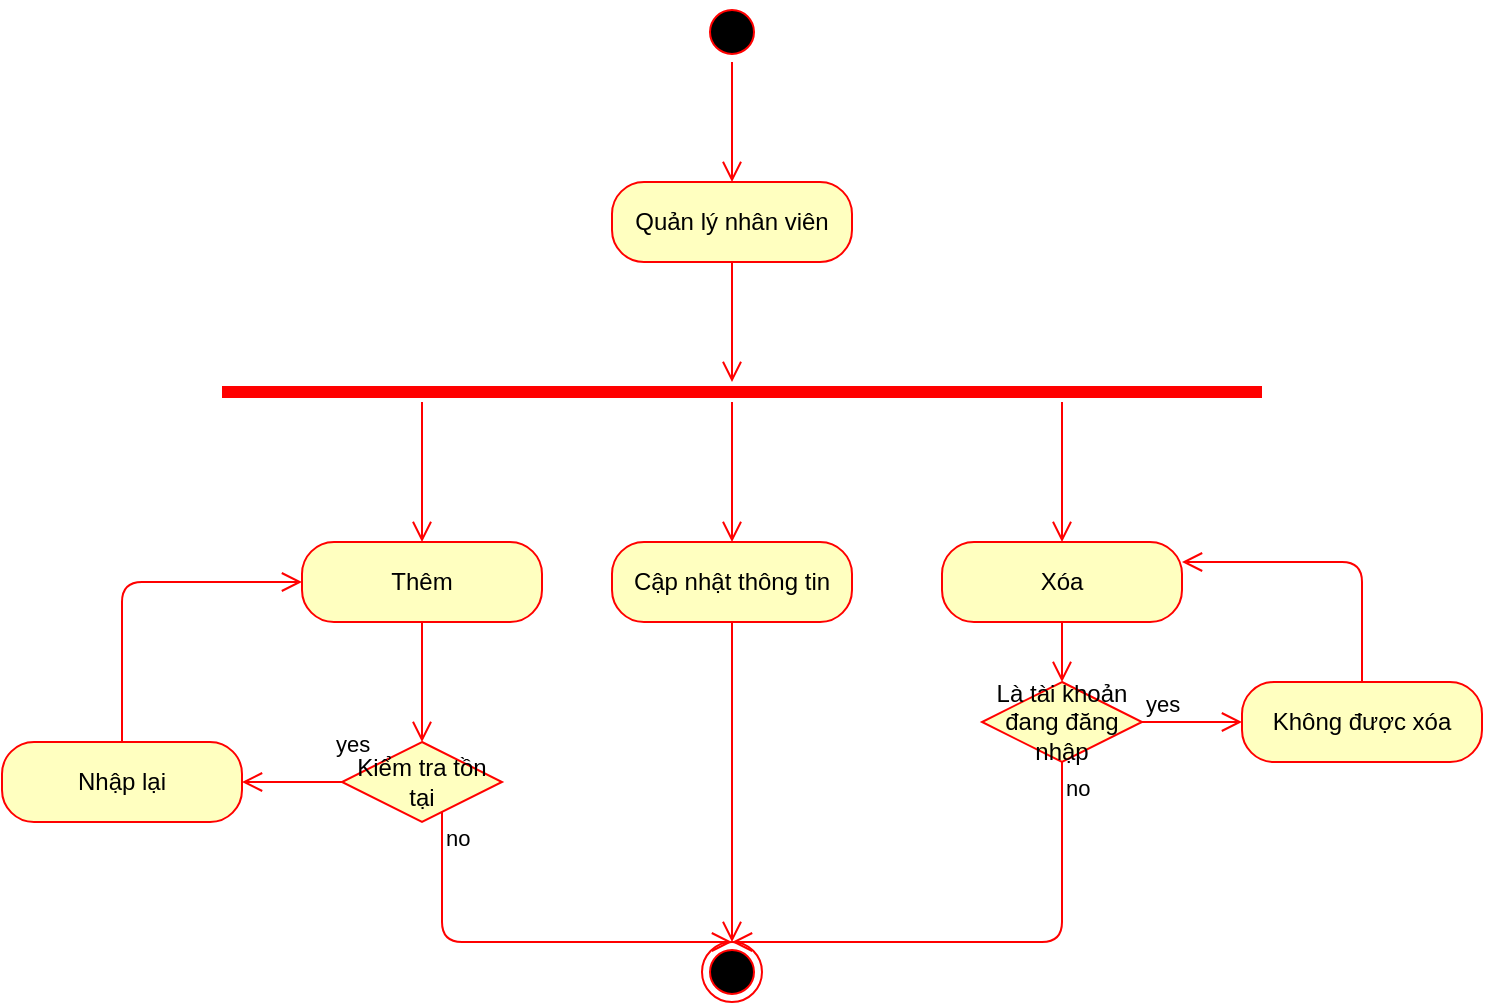 <mxfile version="12.3.9" type="device" pages="1"><diagram id="Yzft8_cdyYSHOL12DrPz" name="Page-1"><mxGraphModel dx="1888" dy="500" grid="1" gridSize="10" guides="1" tooltips="1" connect="1" arrows="1" fold="1" page="1" pageScale="1" pageWidth="850" pageHeight="1100" math="0" shadow="0"><root><mxCell id="0"/><mxCell id="1" parent="0"/><mxCell id="iJrbaU_twCGwUi9GMpiV-1" value="" style="ellipse;html=1;shape=startState;fillColor=#000000;strokeColor=#ff0000;" vertex="1" parent="1"><mxGeometry x="330" y="20" width="30" height="30" as="geometry"/></mxCell><mxCell id="iJrbaU_twCGwUi9GMpiV-2" value="" style="edgeStyle=orthogonalEdgeStyle;html=1;verticalAlign=bottom;endArrow=open;endSize=8;strokeColor=#ff0000;" edge="1" source="iJrbaU_twCGwUi9GMpiV-1" parent="1"><mxGeometry relative="1" as="geometry"><mxPoint x="345" y="110" as="targetPoint"/></mxGeometry></mxCell><mxCell id="iJrbaU_twCGwUi9GMpiV-3" value="Quản lý nhân viên" style="rounded=1;whiteSpace=wrap;html=1;arcSize=40;fontColor=#000000;fillColor=#ffffc0;strokeColor=#ff0000;" vertex="1" parent="1"><mxGeometry x="285" y="110" width="120" height="40" as="geometry"/></mxCell><mxCell id="iJrbaU_twCGwUi9GMpiV-4" value="" style="edgeStyle=orthogonalEdgeStyle;html=1;verticalAlign=bottom;endArrow=open;endSize=8;strokeColor=#ff0000;" edge="1" source="iJrbaU_twCGwUi9GMpiV-3" parent="1"><mxGeometry relative="1" as="geometry"><mxPoint x="345" y="210" as="targetPoint"/></mxGeometry></mxCell><mxCell id="iJrbaU_twCGwUi9GMpiV-5" value="" style="shape=line;html=1;strokeWidth=6;strokeColor=#ff0000;" vertex="1" parent="1"><mxGeometry x="245" y="210" width="200" height="10" as="geometry"/></mxCell><mxCell id="iJrbaU_twCGwUi9GMpiV-6" value="" style="edgeStyle=orthogonalEdgeStyle;html=1;verticalAlign=bottom;endArrow=open;endSize=8;strokeColor=#ff0000;" edge="1" source="iJrbaU_twCGwUi9GMpiV-5" parent="1"><mxGeometry relative="1" as="geometry"><mxPoint x="345" y="290" as="targetPoint"/></mxGeometry></mxCell><mxCell id="iJrbaU_twCGwUi9GMpiV-7" value="" style="shape=line;html=1;strokeWidth=6;strokeColor=#ff0000;" vertex="1" parent="1"><mxGeometry x="90" y="210" width="200" height="10" as="geometry"/></mxCell><mxCell id="iJrbaU_twCGwUi9GMpiV-8" value="" style="edgeStyle=orthogonalEdgeStyle;html=1;verticalAlign=bottom;endArrow=open;endSize=8;strokeColor=#ff0000;" edge="1" source="iJrbaU_twCGwUi9GMpiV-7" parent="1"><mxGeometry relative="1" as="geometry"><mxPoint x="190" y="290" as="targetPoint"/></mxGeometry></mxCell><mxCell id="iJrbaU_twCGwUi9GMpiV-9" value="" style="shape=line;html=1;strokeWidth=6;strokeColor=#ff0000;" vertex="1" parent="1"><mxGeometry x="410" y="210" width="200" height="10" as="geometry"/></mxCell><mxCell id="iJrbaU_twCGwUi9GMpiV-10" value="" style="edgeStyle=orthogonalEdgeStyle;html=1;verticalAlign=bottom;endArrow=open;endSize=8;strokeColor=#ff0000;" edge="1" source="iJrbaU_twCGwUi9GMpiV-9" parent="1"><mxGeometry relative="1" as="geometry"><mxPoint x="510" y="290" as="targetPoint"/></mxGeometry></mxCell><mxCell id="iJrbaU_twCGwUi9GMpiV-11" value="Thêm" style="rounded=1;whiteSpace=wrap;html=1;arcSize=40;fontColor=#000000;fillColor=#ffffc0;strokeColor=#ff0000;" vertex="1" parent="1"><mxGeometry x="130" y="290" width="120" height="40" as="geometry"/></mxCell><mxCell id="iJrbaU_twCGwUi9GMpiV-12" value="" style="edgeStyle=orthogonalEdgeStyle;html=1;verticalAlign=bottom;endArrow=open;endSize=8;strokeColor=#ff0000;" edge="1" source="iJrbaU_twCGwUi9GMpiV-11" parent="1"><mxGeometry relative="1" as="geometry"><mxPoint x="190" y="390" as="targetPoint"/></mxGeometry></mxCell><mxCell id="iJrbaU_twCGwUi9GMpiV-13" value="Cập nhật thông tin" style="rounded=1;whiteSpace=wrap;html=1;arcSize=40;fontColor=#000000;fillColor=#ffffc0;strokeColor=#ff0000;" vertex="1" parent="1"><mxGeometry x="285" y="290" width="120" height="40" as="geometry"/></mxCell><mxCell id="iJrbaU_twCGwUi9GMpiV-14" value="" style="edgeStyle=orthogonalEdgeStyle;html=1;verticalAlign=bottom;endArrow=open;endSize=8;strokeColor=#ff0000;entryX=0.5;entryY=0;entryDx=0;entryDy=0;" edge="1" source="iJrbaU_twCGwUi9GMpiV-13" parent="1" target="iJrbaU_twCGwUi9GMpiV-24"><mxGeometry relative="1" as="geometry"><mxPoint x="345" y="390" as="targetPoint"/></mxGeometry></mxCell><mxCell id="iJrbaU_twCGwUi9GMpiV-15" value="Xóa" style="rounded=1;whiteSpace=wrap;html=1;arcSize=40;fontColor=#000000;fillColor=#ffffc0;strokeColor=#ff0000;" vertex="1" parent="1"><mxGeometry x="450" y="290" width="120" height="40" as="geometry"/></mxCell><mxCell id="iJrbaU_twCGwUi9GMpiV-16" value="" style="edgeStyle=orthogonalEdgeStyle;html=1;verticalAlign=bottom;endArrow=open;endSize=8;strokeColor=#ff0000;exitX=0.5;exitY=1;exitDx=0;exitDy=0;" edge="1" source="iJrbaU_twCGwUi9GMpiV-15" parent="1"><mxGeometry relative="1" as="geometry"><mxPoint x="510" y="360" as="targetPoint"/><Array as="points"><mxPoint x="510" y="350"/><mxPoint x="510" y="350"/></Array></mxGeometry></mxCell><mxCell id="iJrbaU_twCGwUi9GMpiV-17" value="Kiểm tra tồn tại" style="rhombus;whiteSpace=wrap;html=1;fillColor=#ffffc0;strokeColor=#ff0000;" vertex="1" parent="1"><mxGeometry x="150" y="390" width="80" height="40" as="geometry"/></mxCell><mxCell id="iJrbaU_twCGwUi9GMpiV-18" value="yes" style="edgeStyle=orthogonalEdgeStyle;html=1;align=left;verticalAlign=bottom;endArrow=open;endSize=8;strokeColor=#ff0000;" edge="1" source="iJrbaU_twCGwUi9GMpiV-17" parent="1"><mxGeometry x="-0.778" y="-10" relative="1" as="geometry"><mxPoint x="100" y="410" as="targetPoint"/><mxPoint as="offset"/></mxGeometry></mxCell><mxCell id="iJrbaU_twCGwUi9GMpiV-19" value="no" style="edgeStyle=orthogonalEdgeStyle;html=1;align=left;verticalAlign=top;endArrow=open;endSize=8;strokeColor=#ff0000;entryX=0.5;entryY=0;entryDx=0;entryDy=0;" edge="1" source="iJrbaU_twCGwUi9GMpiV-17" parent="1" target="iJrbaU_twCGwUi9GMpiV-24"><mxGeometry x="-1" relative="1" as="geometry"><mxPoint x="190" y="490" as="targetPoint"/><Array as="points"><mxPoint x="200" y="490"/></Array></mxGeometry></mxCell><mxCell id="iJrbaU_twCGwUi9GMpiV-20" value="Nhập lại" style="rounded=1;whiteSpace=wrap;html=1;arcSize=40;fontColor=#000000;fillColor=#ffffc0;strokeColor=#ff0000;" vertex="1" parent="1"><mxGeometry x="-20" y="390" width="120" height="40" as="geometry"/></mxCell><mxCell id="iJrbaU_twCGwUi9GMpiV-21" value="" style="edgeStyle=orthogonalEdgeStyle;html=1;verticalAlign=bottom;endArrow=open;endSize=8;strokeColor=#ff0000;entryX=0;entryY=0.5;entryDx=0;entryDy=0;" edge="1" source="iJrbaU_twCGwUi9GMpiV-20" parent="1" target="iJrbaU_twCGwUi9GMpiV-11"><mxGeometry relative="1" as="geometry"><mxPoint x="40" y="490" as="targetPoint"/><Array as="points"><mxPoint x="40" y="310"/></Array></mxGeometry></mxCell><mxCell id="iJrbaU_twCGwUi9GMpiV-24" value="" style="ellipse;html=1;shape=endState;fillColor=#000000;strokeColor=#ff0000;" vertex="1" parent="1"><mxGeometry x="330" y="490" width="30" height="30" as="geometry"/></mxCell><mxCell id="iJrbaU_twCGwUi9GMpiV-27" value="Là tài khoản đang đăng nhập" style="rhombus;whiteSpace=wrap;html=1;fillColor=#ffffc0;strokeColor=#ff0000;" vertex="1" parent="1"><mxGeometry x="470" y="360" width="80" height="40" as="geometry"/></mxCell><mxCell id="iJrbaU_twCGwUi9GMpiV-28" value="yes" style="edgeStyle=orthogonalEdgeStyle;html=1;align=left;verticalAlign=bottom;endArrow=open;endSize=8;strokeColor=#ff0000;" edge="1" source="iJrbaU_twCGwUi9GMpiV-27" parent="1"><mxGeometry x="-1" relative="1" as="geometry"><mxPoint x="600" y="380" as="targetPoint"/></mxGeometry></mxCell><mxCell id="iJrbaU_twCGwUi9GMpiV-29" value="no" style="edgeStyle=orthogonalEdgeStyle;html=1;align=left;verticalAlign=top;endArrow=open;endSize=8;strokeColor=#ff0000;entryX=0.5;entryY=0;entryDx=0;entryDy=0;" edge="1" source="iJrbaU_twCGwUi9GMpiV-27" parent="1" target="iJrbaU_twCGwUi9GMpiV-24"><mxGeometry x="-1" relative="1" as="geometry"><mxPoint x="510" y="460" as="targetPoint"/><Array as="points"><mxPoint x="510" y="490"/></Array></mxGeometry></mxCell><mxCell id="iJrbaU_twCGwUi9GMpiV-30" value="Không được xóa" style="rounded=1;whiteSpace=wrap;html=1;arcSize=40;fontColor=#000000;fillColor=#ffffc0;strokeColor=#ff0000;" vertex="1" parent="1"><mxGeometry x="600" y="360" width="120" height="40" as="geometry"/></mxCell><mxCell id="iJrbaU_twCGwUi9GMpiV-31" value="" style="edgeStyle=orthogonalEdgeStyle;html=1;verticalAlign=bottom;endArrow=open;endSize=8;strokeColor=#ff0000;entryX=1;entryY=0.25;entryDx=0;entryDy=0;" edge="1" source="iJrbaU_twCGwUi9GMpiV-30" parent="1" target="iJrbaU_twCGwUi9GMpiV-15"><mxGeometry relative="1" as="geometry"><mxPoint x="660" y="460" as="targetPoint"/><Array as="points"><mxPoint x="660" y="300"/></Array></mxGeometry></mxCell></root></mxGraphModel></diagram></mxfile>